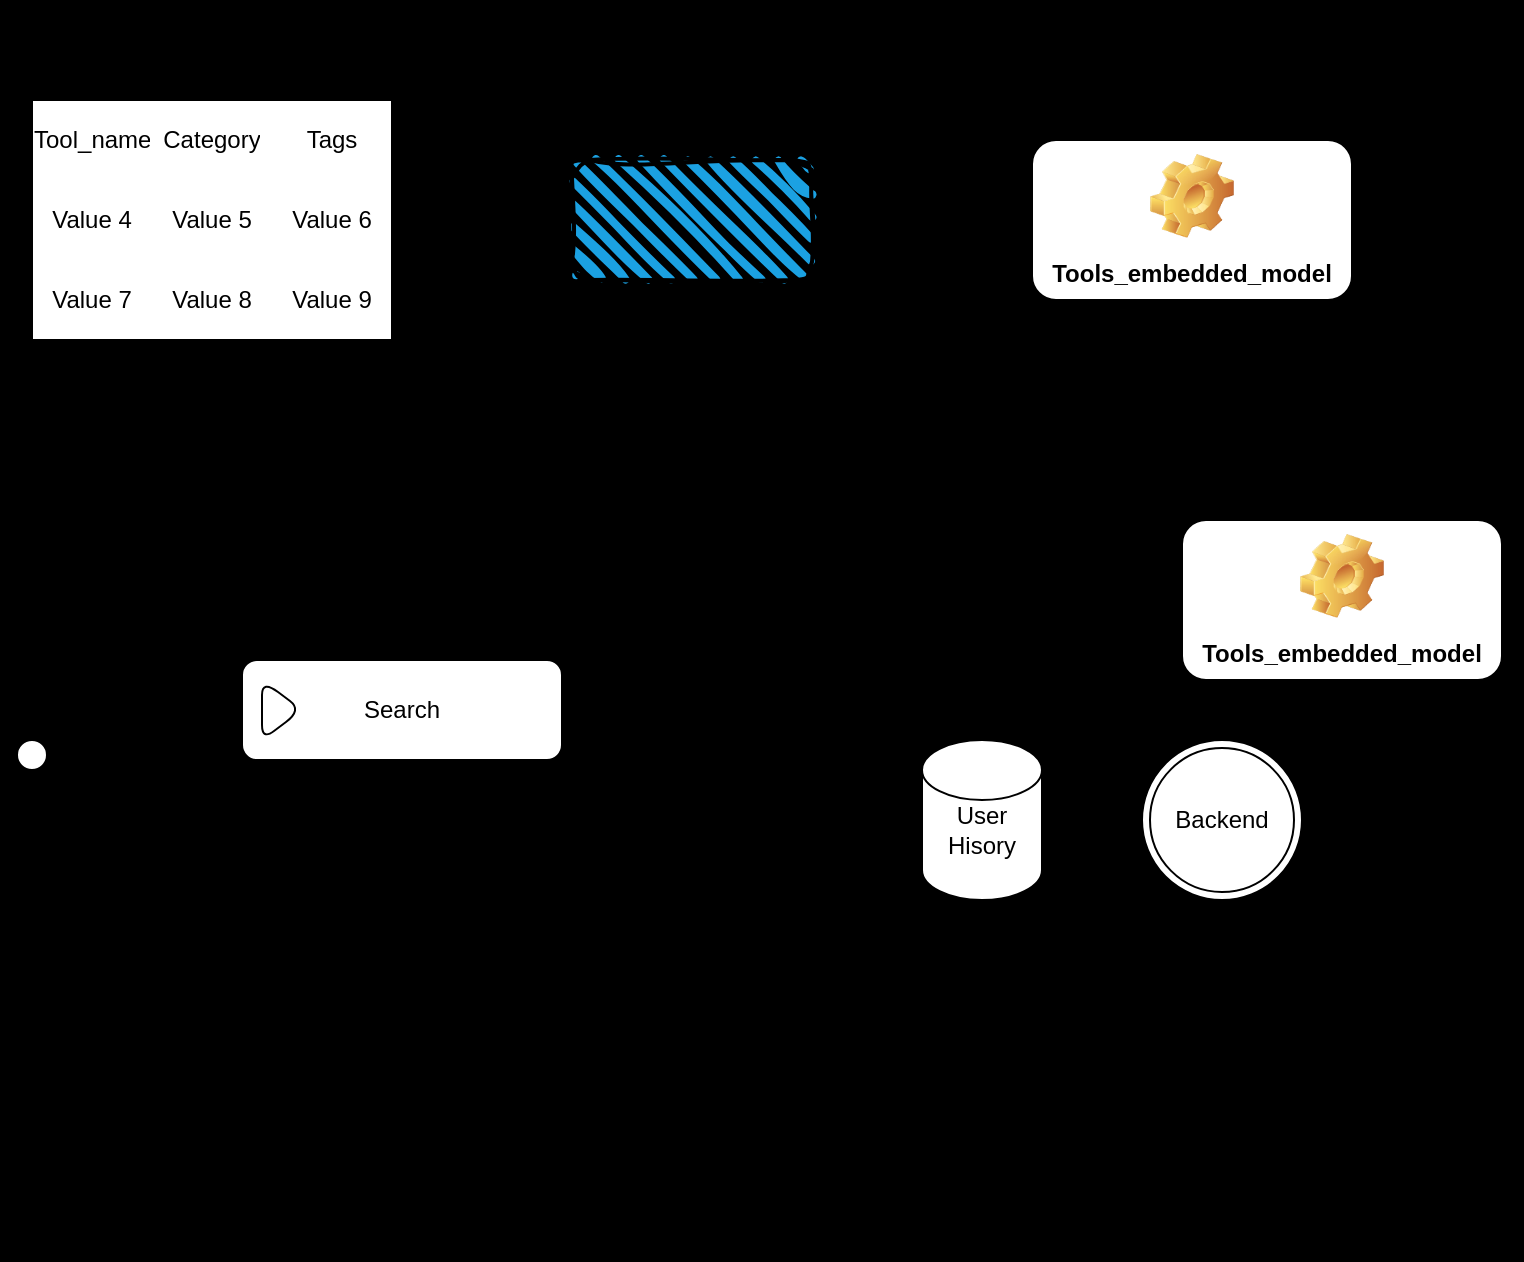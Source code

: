 <mxfile>
    <diagram id="GgpDu3QQ-_EICVlVliyf" name="Page-1">
        <mxGraphModel dx="1712" dy="647" grid="0" gridSize="10" guides="1" tooltips="1" connect="1" arrows="1" fold="1" page="1" pageScale="1" pageWidth="850" pageHeight="1100" background="#000000" math="0" shadow="0">
            <root>
                <mxCell id="0"/>
                <mxCell id="1" parent="0"/>
                <mxCell id="22" style="edgeStyle=none;html=1;entryX=0;entryY=0.5;entryDx=0;entryDy=0;" parent="1" source="6" target="21" edge="1">
                    <mxGeometry relative="1" as="geometry"/>
                </mxCell>
                <mxCell id="6" value="" style="rounded=1;whiteSpace=wrap;html=1;strokeWidth=2;fillWeight=4;hachureGap=8;hachureAngle=45;fillColor=#1ba1e2;gradientColor=none;sketch=1;curveFitting=1;jiggle=2;shadow=1;glass=0;" parent="1" vertex="1">
                    <mxGeometry x="330" y="90" width="120" height="60" as="geometry"/>
                </mxCell>
                <mxCell id="7" value="" style="shape=table;html=1;whiteSpace=wrap;startSize=0;container=1;collapsible=0;childLayout=tableLayout;columnLines=0;rowLines=0;rounded=1;" parent="1" vertex="1">
                    <mxGeometry x="60" y="60" width="180" height="120" as="geometry"/>
                </mxCell>
                <mxCell id="8" value="" style="shape=tableRow;horizontal=0;startSize=0;swimlaneHead=0;swimlaneBody=0;top=0;left=0;bottom=0;right=0;collapsible=0;dropTarget=0;fillColor=none;points=[[0,0.5],[1,0.5]];portConstraint=eastwest;rounded=1;" parent="7" vertex="1">
                    <mxGeometry width="180" height="40" as="geometry"/>
                </mxCell>
                <mxCell id="9" value="Tool_name" style="shape=partialRectangle;html=1;whiteSpace=wrap;connectable=0;fillColor=none;top=0;left=0;bottom=0;right=0;overflow=hidden;fontSize=12;rounded=1;" parent="8" vertex="1">
                    <mxGeometry width="60" height="40" as="geometry">
                        <mxRectangle width="60" height="40" as="alternateBounds"/>
                    </mxGeometry>
                </mxCell>
                <mxCell id="10" value="Category" style="shape=partialRectangle;html=1;whiteSpace=wrap;connectable=0;fillColor=none;top=0;left=0;bottom=0;right=0;overflow=hidden;fontSize=12;rounded=1;" parent="8" vertex="1">
                    <mxGeometry x="60" width="60" height="40" as="geometry">
                        <mxRectangle width="60" height="40" as="alternateBounds"/>
                    </mxGeometry>
                </mxCell>
                <mxCell id="11" value="Tags" style="shape=partialRectangle;html=1;whiteSpace=wrap;connectable=0;fillColor=none;top=0;left=0;bottom=0;right=0;overflow=hidden;fontSize=12;rounded=1;" parent="8" vertex="1">
                    <mxGeometry x="120" width="60" height="40" as="geometry">
                        <mxRectangle width="60" height="40" as="alternateBounds"/>
                    </mxGeometry>
                </mxCell>
                <mxCell id="12" value="" style="shape=tableRow;horizontal=0;startSize=0;swimlaneHead=0;swimlaneBody=0;top=0;left=0;bottom=0;right=0;collapsible=0;dropTarget=0;fillColor=none;points=[[0,0.5],[1,0.5]];portConstraint=eastwest;rounded=1;" parent="7" vertex="1">
                    <mxGeometry y="40" width="180" height="40" as="geometry"/>
                </mxCell>
                <mxCell id="13" value="Value 4" style="shape=partialRectangle;html=1;whiteSpace=wrap;connectable=0;fillColor=none;top=0;left=0;bottom=0;right=0;overflow=hidden;fontSize=12;rounded=1;" parent="12" vertex="1">
                    <mxGeometry width="60" height="40" as="geometry">
                        <mxRectangle width="60" height="40" as="alternateBounds"/>
                    </mxGeometry>
                </mxCell>
                <mxCell id="14" value="Value 5" style="shape=partialRectangle;html=1;whiteSpace=wrap;connectable=0;fillColor=none;top=0;left=0;bottom=0;right=0;overflow=hidden;fontSize=12;rounded=1;" parent="12" vertex="1">
                    <mxGeometry x="60" width="60" height="40" as="geometry">
                        <mxRectangle width="60" height="40" as="alternateBounds"/>
                    </mxGeometry>
                </mxCell>
                <mxCell id="15" value="Value 6" style="shape=partialRectangle;html=1;whiteSpace=wrap;connectable=0;fillColor=none;top=0;left=0;bottom=0;right=0;overflow=hidden;fontSize=12;rounded=1;" parent="12" vertex="1">
                    <mxGeometry x="120" width="60" height="40" as="geometry">
                        <mxRectangle width="60" height="40" as="alternateBounds"/>
                    </mxGeometry>
                </mxCell>
                <mxCell id="16" value="" style="shape=tableRow;horizontal=0;startSize=0;swimlaneHead=0;swimlaneBody=0;top=0;left=0;bottom=0;right=0;collapsible=0;dropTarget=0;fillColor=none;points=[[0,0.5],[1,0.5]];portConstraint=eastwest;rounded=1;" parent="7" vertex="1">
                    <mxGeometry y="80" width="180" height="40" as="geometry"/>
                </mxCell>
                <mxCell id="17" value="Value 7" style="shape=partialRectangle;html=1;whiteSpace=wrap;connectable=0;fillColor=none;top=0;left=0;bottom=0;right=0;overflow=hidden;fontSize=12;rounded=1;" parent="16" vertex="1">
                    <mxGeometry width="60" height="40" as="geometry">
                        <mxRectangle width="60" height="40" as="alternateBounds"/>
                    </mxGeometry>
                </mxCell>
                <mxCell id="18" value="Value 8" style="shape=partialRectangle;html=1;whiteSpace=wrap;connectable=0;fillColor=none;top=0;left=0;bottom=0;right=0;overflow=hidden;fontSize=12;rounded=1;" parent="16" vertex="1">
                    <mxGeometry x="60" width="60" height="40" as="geometry">
                        <mxRectangle width="60" height="40" as="alternateBounds"/>
                    </mxGeometry>
                </mxCell>
                <mxCell id="19" value="Value 9" style="shape=partialRectangle;html=1;whiteSpace=wrap;connectable=0;fillColor=none;top=0;left=0;bottom=0;right=0;overflow=hidden;fontSize=12;rounded=1;" parent="16" vertex="1">
                    <mxGeometry x="120" width="60" height="40" as="geometry">
                        <mxRectangle width="60" height="40" as="alternateBounds"/>
                    </mxGeometry>
                </mxCell>
                <mxCell id="20" style="edgeStyle=none;html=1;exitX=1;exitY=0.5;exitDx=0;exitDy=0;entryX=0;entryY=0.5;entryDx=0;entryDy=0;" parent="1" source="12" target="6" edge="1">
                    <mxGeometry relative="1" as="geometry"/>
                </mxCell>
                <mxCell id="21" value="Tools_embedded_model" style="label;whiteSpace=wrap;html=1;align=center;verticalAlign=bottom;spacingLeft=0;spacingBottom=4;imageAlign=center;imageVerticalAlign=top;image=img/clipart/Gear_128x128.png;" parent="1" vertex="1">
                    <mxGeometry x="560" y="80" width="160" height="80" as="geometry"/>
                </mxCell>
                <mxCell id="23" value="Embed Data" style="text;strokeColor=none;fillColor=none;align=left;verticalAlign=middle;spacingLeft=4;spacingRight=4;overflow=hidden;points=[[0,0.5],[1,0.5]];portConstraint=eastwest;rotatable=0;whiteSpace=wrap;html=1;rounded=1;" parent="1" vertex="1">
                    <mxGeometry x="350" y="150" width="80" height="30" as="geometry"/>
                </mxCell>
                <mxCell id="24" value="Save model" style="text;html=1;strokeColor=none;fillColor=none;align=center;verticalAlign=middle;whiteSpace=wrap;rounded=1;" parent="1" vertex="1">
                    <mxGeometry x="601.5" y="156" width="77" height="30" as="geometry"/>
                </mxCell>
                <mxCell id="39" style="edgeStyle=none;html=1;exitX=0.5;exitY=0.5;exitDx=0;exitDy=0;exitPerimeter=0;entryX=0;entryY=0.5;entryDx=0;entryDy=0;" parent="1" source="25" target="37" edge="1">
                    <mxGeometry relative="1" as="geometry"/>
                </mxCell>
                <mxCell id="59" style="edgeStyle=none;html=1;exitX=1;exitY=0.333;exitDx=0;exitDy=0;exitPerimeter=0;entryX=0;entryY=0.5;entryDx=0;entryDy=0;fontSize=20;" parent="1" source="25" target="26" edge="1">
                    <mxGeometry relative="1" as="geometry"/>
                </mxCell>
                <mxCell id="25" value="Actor" style="shape=umlActor;verticalLabelPosition=bottom;verticalAlign=top;html=1;outlineConnect=0;rounded=1;" parent="1" vertex="1">
                    <mxGeometry x="45" y="380" width="30" height="60" as="geometry"/>
                </mxCell>
                <mxCell id="31" style="edgeStyle=none;html=1;exitX=1;exitY=0.5;exitDx=0;exitDy=0;entryX=0;entryY=0.5;entryDx=0;entryDy=0;entryPerimeter=0;startArrow=none;" parent="1" source="32" target="30" edge="1">
                    <mxGeometry relative="1" as="geometry"/>
                </mxCell>
                <mxCell id="34" style="edgeStyle=none;html=1;entryX=0;entryY=0.5;entryDx=0;entryDy=0;exitX=1;exitY=0.5;exitDx=0;exitDy=0;" parent="1" source="26" target="32" edge="1">
                    <mxGeometry relative="1" as="geometry"/>
                </mxCell>
                <mxCell id="26" value="Search" style="html=1;whiteSpace=wrap;container=1;recursiveResize=0;collapsible=0;rounded=1;" parent="1" vertex="1">
                    <mxGeometry x="165" y="340" width="160" height="50" as="geometry"/>
                </mxCell>
                <mxCell id="27" value="" style="triangle;html=1;whiteSpace=wrap;rounded=1;" parent="26" vertex="1">
                    <mxGeometry x="10" y="10" width="20" height="30" as="geometry"/>
                </mxCell>
                <mxCell id="30" value="" style="shape=cylinder3;whiteSpace=wrap;html=1;boundedLbl=1;backgroundOutline=1;size=15;rounded=1;" parent="1" vertex="1">
                    <mxGeometry x="505" y="380" width="60" height="80" as="geometry"/>
                </mxCell>
                <mxCell id="46" style="edgeStyle=none;html=1;entryX=-0.037;entryY=0.588;entryDx=0;entryDy=0;entryPerimeter=0;" parent="1" source="32" target="45" edge="1">
                    <mxGeometry relative="1" as="geometry"/>
                </mxCell>
                <mxCell id="32" value="User Hisory" style="text;html=1;strokeColor=none;fillColor=none;align=center;verticalAlign=middle;whiteSpace=wrap;rounded=1;" parent="1" vertex="1">
                    <mxGeometry x="505" y="410" width="60" height="30" as="geometry"/>
                </mxCell>
                <mxCell id="35" value="Tools" style="swimlane;fontStyle=0;childLayout=stackLayout;horizontal=1;startSize=26;fillColor=none;horizontalStack=0;resizeParent=1;resizeParentMax=0;resizeLast=0;collapsible=1;marginBottom=0;html=1;rounded=1;" parent="1" vertex="1">
                    <mxGeometry x="165" y="450" width="160" height="156" as="geometry"/>
                </mxCell>
                <mxCell id="36" value="Recomend tool1" style="text;strokeColor=none;fillColor=none;align=left;verticalAlign=top;spacingLeft=4;spacingRight=4;overflow=hidden;rotatable=0;points=[[0,0.5],[1,0.5]];portConstraint=eastwest;whiteSpace=wrap;html=1;rounded=1;" parent="35" vertex="1">
                    <mxGeometry y="26" width="160" height="26" as="geometry"/>
                </mxCell>
                <mxCell id="37" value="Recomend tool2" style="text;strokeColor=none;fillColor=none;align=left;verticalAlign=top;spacingLeft=4;spacingRight=4;overflow=hidden;rotatable=0;points=[[0,0.5],[1,0.5]];portConstraint=eastwest;whiteSpace=wrap;html=1;rounded=1;" parent="35" vertex="1">
                    <mxGeometry y="52" width="160" height="26" as="geometry"/>
                </mxCell>
                <mxCell id="38" value="Recomend tool2" style="text;strokeColor=none;fillColor=none;align=left;verticalAlign=top;spacingLeft=4;spacingRight=4;overflow=hidden;rotatable=0;points=[[0,0.5],[1,0.5]];portConstraint=eastwest;whiteSpace=wrap;html=1;rounded=1;" parent="35" vertex="1">
                    <mxGeometry y="78" width="160" height="26" as="geometry"/>
                </mxCell>
                <mxCell id="55" value="Recomend tool2" style="text;strokeColor=none;fillColor=none;align=left;verticalAlign=top;spacingLeft=4;spacingRight=4;overflow=hidden;rotatable=0;points=[[0,0.5],[1,0.5]];portConstraint=eastwest;whiteSpace=wrap;html=1;rounded=1;" parent="35" vertex="1">
                    <mxGeometry y="104" width="160" height="26" as="geometry"/>
                </mxCell>
                <mxCell id="56" value="Recomend tool2" style="text;strokeColor=none;fillColor=none;align=left;verticalAlign=top;spacingLeft=4;spacingRight=4;overflow=hidden;rotatable=0;points=[[0,0.5],[1,0.5]];portConstraint=eastwest;whiteSpace=wrap;html=1;rounded=1;" parent="35" vertex="1">
                    <mxGeometry y="130" width="160" height="26" as="geometry"/>
                </mxCell>
                <mxCell id="41" value="if user searched" style="text;html=1;strokeColor=none;fillColor=none;align=center;verticalAlign=middle;whiteSpace=wrap;rounded=1;" parent="1" vertex="1">
                    <mxGeometry x="205" y="310" width="60" height="30" as="geometry"/>
                </mxCell>
                <mxCell id="42" value="store searched&lt;br&gt;data" style="text;html=1;strokeColor=none;fillColor=none;align=center;verticalAlign=middle;whiteSpace=wrap;rounded=1;" parent="1" vertex="1">
                    <mxGeometry x="375" y="350" width="60" height="30" as="geometry"/>
                </mxCell>
                <mxCell id="43" value="store clicked&lt;br&gt;data" style="text;html=1;strokeColor=none;fillColor=none;align=center;verticalAlign=middle;whiteSpace=wrap;rounded=1;" parent="1" vertex="1">
                    <mxGeometry x="385" y="480" width="60" height="30" as="geometry"/>
                </mxCell>
                <mxCell id="44" value="if user clicked one tool" style="text;html=1;strokeColor=none;fillColor=none;align=center;verticalAlign=middle;whiteSpace=wrap;rounded=1;" parent="1" vertex="1">
                    <mxGeometry x="205" y="610" width="80" height="30" as="geometry"/>
                </mxCell>
                <mxCell id="48" style="edgeStyle=none;html=1;exitX=0.5;exitY=0;exitDx=0;exitDy=0;" parent="1" source="45" target="47" edge="1">
                    <mxGeometry relative="1" as="geometry"/>
                </mxCell>
                <mxCell id="52" style="edgeStyle=none;html=1;exitX=0;exitY=1;exitDx=0;exitDy=0;entryX=1;entryY=0.5;entryDx=0;entryDy=0;" parent="1" source="45" target="56" edge="1">
                    <mxGeometry relative="1" as="geometry">
                        <mxPoint x="345" y="590" as="targetPoint"/>
                    </mxGeometry>
                </mxCell>
                <mxCell id="45" value="" style="ellipse;shape=doubleEllipse;whiteSpace=wrap;html=1;aspect=fixed;rounded=1;" parent="1" vertex="1">
                    <mxGeometry x="615" y="380" width="80" height="80" as="geometry"/>
                </mxCell>
                <mxCell id="47" value="Tools_embedded_model" style="label;whiteSpace=wrap;html=1;align=center;verticalAlign=bottom;spacingLeft=0;spacingBottom=4;imageAlign=center;imageVerticalAlign=top;image=img/clipart/Gear_128x128.png;" parent="1" vertex="1">
                    <mxGeometry x="635" y="270" width="160" height="80" as="geometry"/>
                </mxCell>
                <mxCell id="49" value="&lt;h1&gt;Backend&lt;/h1&gt;&lt;p&gt;Get recomend tools from model, based on user history. And also clear old data from user hisory&lt;/p&gt;" style="text;html=1;strokeColor=none;fillColor=none;spacing=5;spacingTop=-20;whiteSpace=wrap;overflow=hidden;rounded=1;" parent="1" vertex="1">
                    <mxGeometry x="615" y="460" width="190" height="120" as="geometry"/>
                </mxCell>
                <mxCell id="50" style="edgeStyle=none;html=1;entryX=0;entryY=0.75;entryDx=0;entryDy=0;exitX=1;exitY=0.5;exitDx=0;exitDy=0;" parent="1" source="37" target="32" edge="1">
                    <mxGeometry relative="1" as="geometry"/>
                </mxCell>
                <mxCell id="51" value="Backend" style="text;html=1;strokeColor=none;fillColor=none;align=center;verticalAlign=middle;whiteSpace=wrap;rounded=1;" parent="1" vertex="1">
                    <mxGeometry x="625" y="405" width="60" height="30" as="geometry"/>
                </mxCell>
                <mxCell id="57" value="&lt;font style=&quot;font-size: 20px;&quot;&gt;Prepare Model(using ollama)&lt;/font&gt;" style="text;html=1;strokeColor=none;fillColor=none;align=center;verticalAlign=middle;whiteSpace=wrap;rounded=1;" parent="1" vertex="1">
                    <mxGeometry x="250" y="10" width="280" height="30" as="geometry"/>
                </mxCell>
                <mxCell id="58" value="&lt;font style=&quot;font-size: 20px;&quot;&gt;Backend&lt;/font&gt;" style="text;html=1;strokeColor=none;fillColor=none;align=center;verticalAlign=middle;whiteSpace=wrap;rounded=1;" parent="1" vertex="1">
                    <mxGeometry x="265" y="230" width="280" height="30" as="geometry"/>
                </mxCell>
                <mxCell id="60" value="&amp;nbsp; Tools data" style="text;strokeColor=none;fillColor=none;align=left;verticalAlign=middle;spacingLeft=4;spacingRight=4;overflow=hidden;points=[[0,0.5],[1,0.5]];portConstraint=eastwest;rotatable=0;whiteSpace=wrap;html=1;rounded=1;" vertex="1" parent="1">
                    <mxGeometry x="110" y="180" width="80" height="30" as="geometry"/>
                </mxCell>
            </root>
        </mxGraphModel>
    </diagram>
</mxfile>